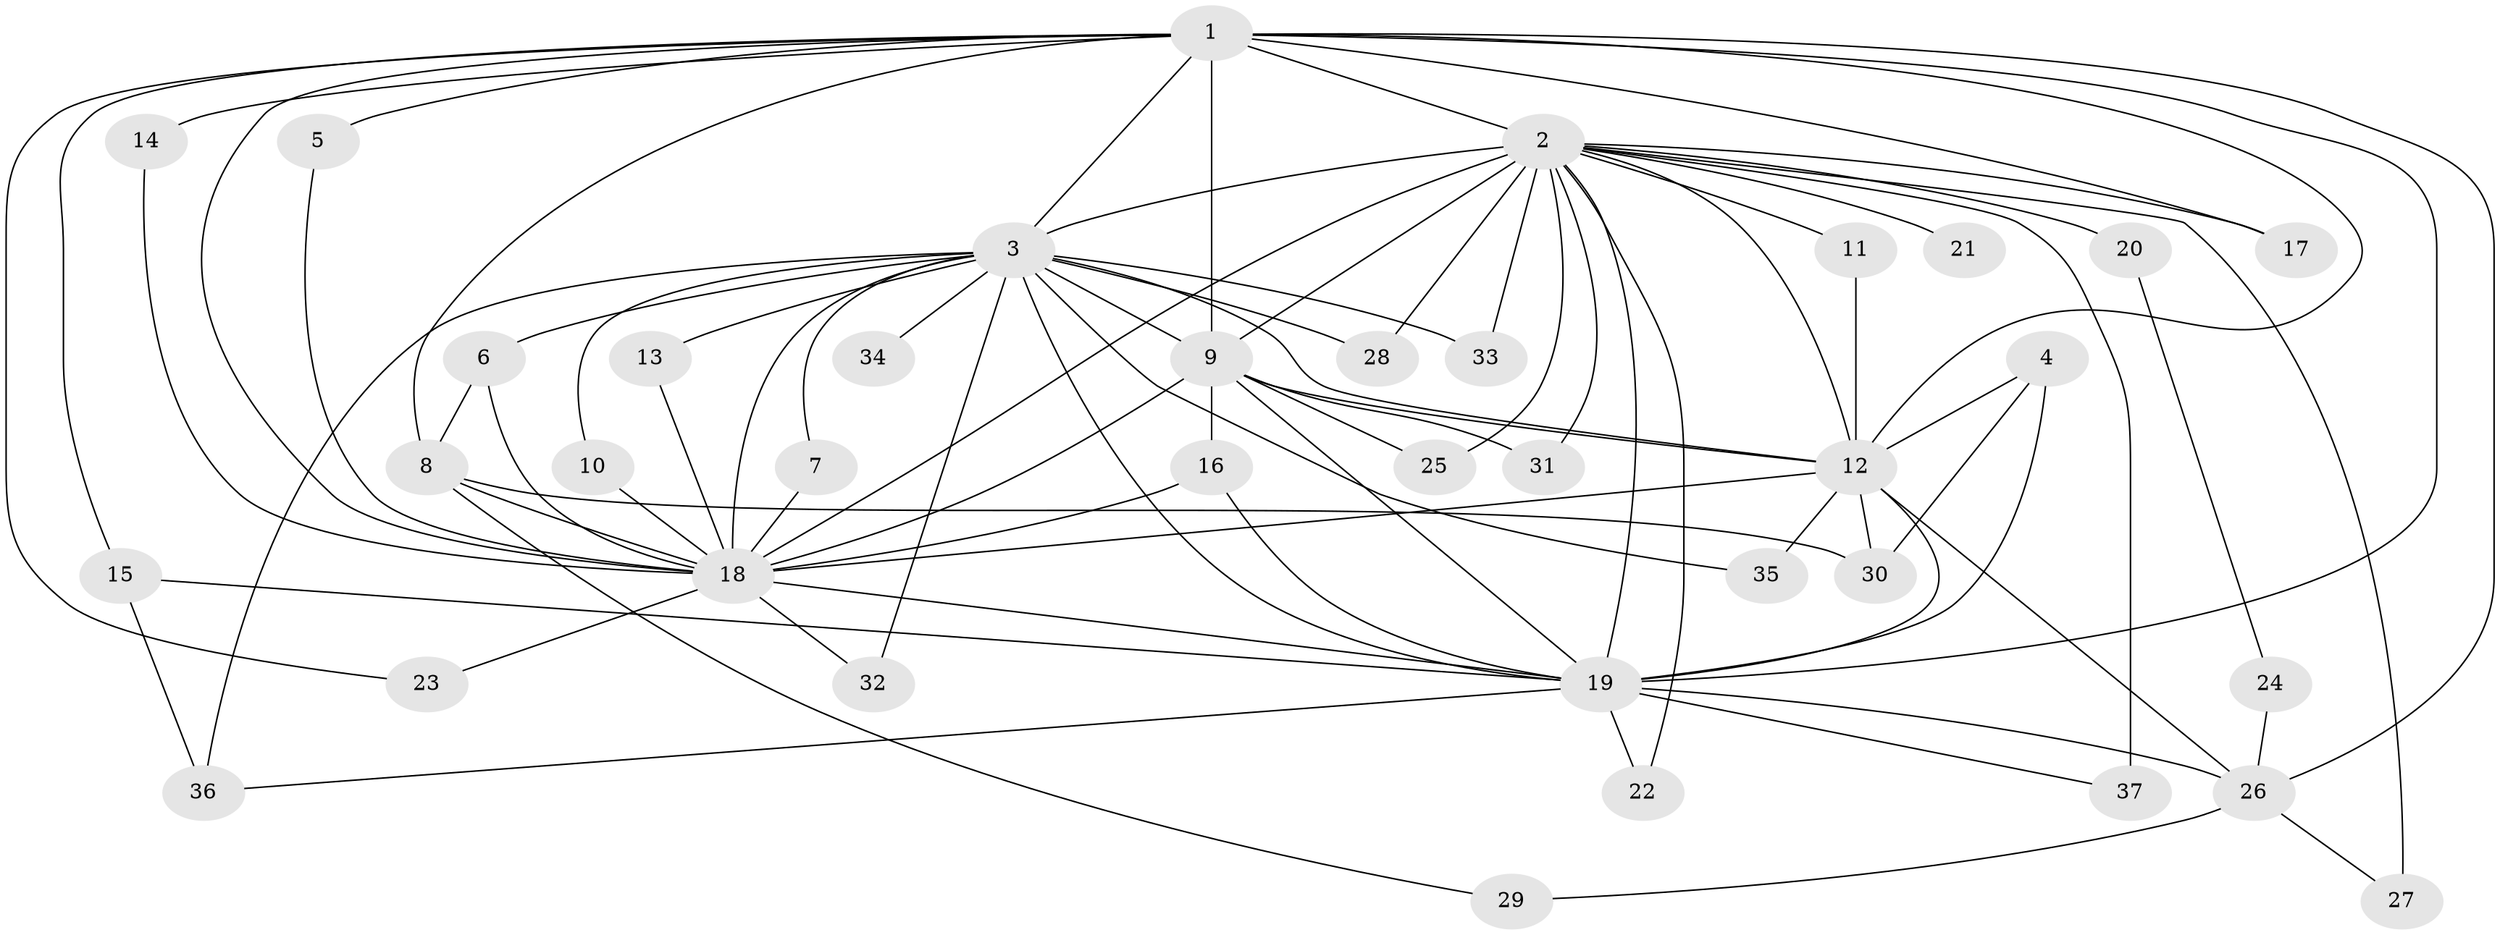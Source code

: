 // original degree distribution, {17: 0.019230769230769232, 12: 0.038461538461538464, 20: 0.019230769230769232, 13: 0.038461538461538464, 15: 0.019230769230769232, 16: 0.019230769230769232, 18: 0.019230769230769232, 21: 0.019230769230769232, 3: 0.19230769230769232, 2: 0.5769230769230769, 6: 0.019230769230769232, 5: 0.019230769230769232}
// Generated by graph-tools (version 1.1) at 2025/36/03/04/25 23:36:21]
// undirected, 37 vertices, 83 edges
graph export_dot {
  node [color=gray90,style=filled];
  1;
  2;
  3;
  4;
  5;
  6;
  7;
  8;
  9;
  10;
  11;
  12;
  13;
  14;
  15;
  16;
  17;
  18;
  19;
  20;
  21;
  22;
  23;
  24;
  25;
  26;
  27;
  28;
  29;
  30;
  31;
  32;
  33;
  34;
  35;
  36;
  37;
  1 -- 2 [weight=4.0];
  1 -- 3 [weight=4.0];
  1 -- 5 [weight=1.0];
  1 -- 8 [weight=1.0];
  1 -- 9 [weight=2.0];
  1 -- 12 [weight=3.0];
  1 -- 14 [weight=1.0];
  1 -- 15 [weight=1.0];
  1 -- 17 [weight=2.0];
  1 -- 18 [weight=2.0];
  1 -- 19 [weight=2.0];
  1 -- 23 [weight=1.0];
  1 -- 26 [weight=1.0];
  2 -- 3 [weight=4.0];
  2 -- 9 [weight=2.0];
  2 -- 11 [weight=1.0];
  2 -- 12 [weight=2.0];
  2 -- 17 [weight=1.0];
  2 -- 18 [weight=3.0];
  2 -- 19 [weight=2.0];
  2 -- 20 [weight=2.0];
  2 -- 21 [weight=2.0];
  2 -- 22 [weight=1.0];
  2 -- 25 [weight=1.0];
  2 -- 27 [weight=1.0];
  2 -- 28 [weight=1.0];
  2 -- 31 [weight=1.0];
  2 -- 33 [weight=1.0];
  2 -- 37 [weight=2.0];
  3 -- 6 [weight=1.0];
  3 -- 7 [weight=1.0];
  3 -- 9 [weight=2.0];
  3 -- 10 [weight=1.0];
  3 -- 12 [weight=2.0];
  3 -- 13 [weight=1.0];
  3 -- 18 [weight=2.0];
  3 -- 19 [weight=3.0];
  3 -- 28 [weight=1.0];
  3 -- 32 [weight=1.0];
  3 -- 33 [weight=1.0];
  3 -- 34 [weight=2.0];
  3 -- 35 [weight=1.0];
  3 -- 36 [weight=1.0];
  4 -- 12 [weight=1.0];
  4 -- 19 [weight=1.0];
  4 -- 30 [weight=1.0];
  5 -- 18 [weight=1.0];
  6 -- 8 [weight=1.0];
  6 -- 18 [weight=1.0];
  7 -- 18 [weight=1.0];
  8 -- 18 [weight=1.0];
  8 -- 29 [weight=1.0];
  8 -- 30 [weight=1.0];
  9 -- 12 [weight=1.0];
  9 -- 16 [weight=1.0];
  9 -- 18 [weight=2.0];
  9 -- 19 [weight=1.0];
  9 -- 25 [weight=1.0];
  9 -- 31 [weight=1.0];
  10 -- 18 [weight=1.0];
  11 -- 12 [weight=1.0];
  12 -- 18 [weight=1.0];
  12 -- 19 [weight=1.0];
  12 -- 26 [weight=1.0];
  12 -- 30 [weight=1.0];
  12 -- 35 [weight=1.0];
  13 -- 18 [weight=1.0];
  14 -- 18 [weight=1.0];
  15 -- 19 [weight=1.0];
  15 -- 36 [weight=1.0];
  16 -- 18 [weight=1.0];
  16 -- 19 [weight=1.0];
  18 -- 19 [weight=1.0];
  18 -- 23 [weight=1.0];
  18 -- 32 [weight=1.0];
  19 -- 22 [weight=1.0];
  19 -- 26 [weight=1.0];
  19 -- 36 [weight=1.0];
  19 -- 37 [weight=1.0];
  20 -- 24 [weight=1.0];
  24 -- 26 [weight=1.0];
  26 -- 27 [weight=1.0];
  26 -- 29 [weight=1.0];
}
